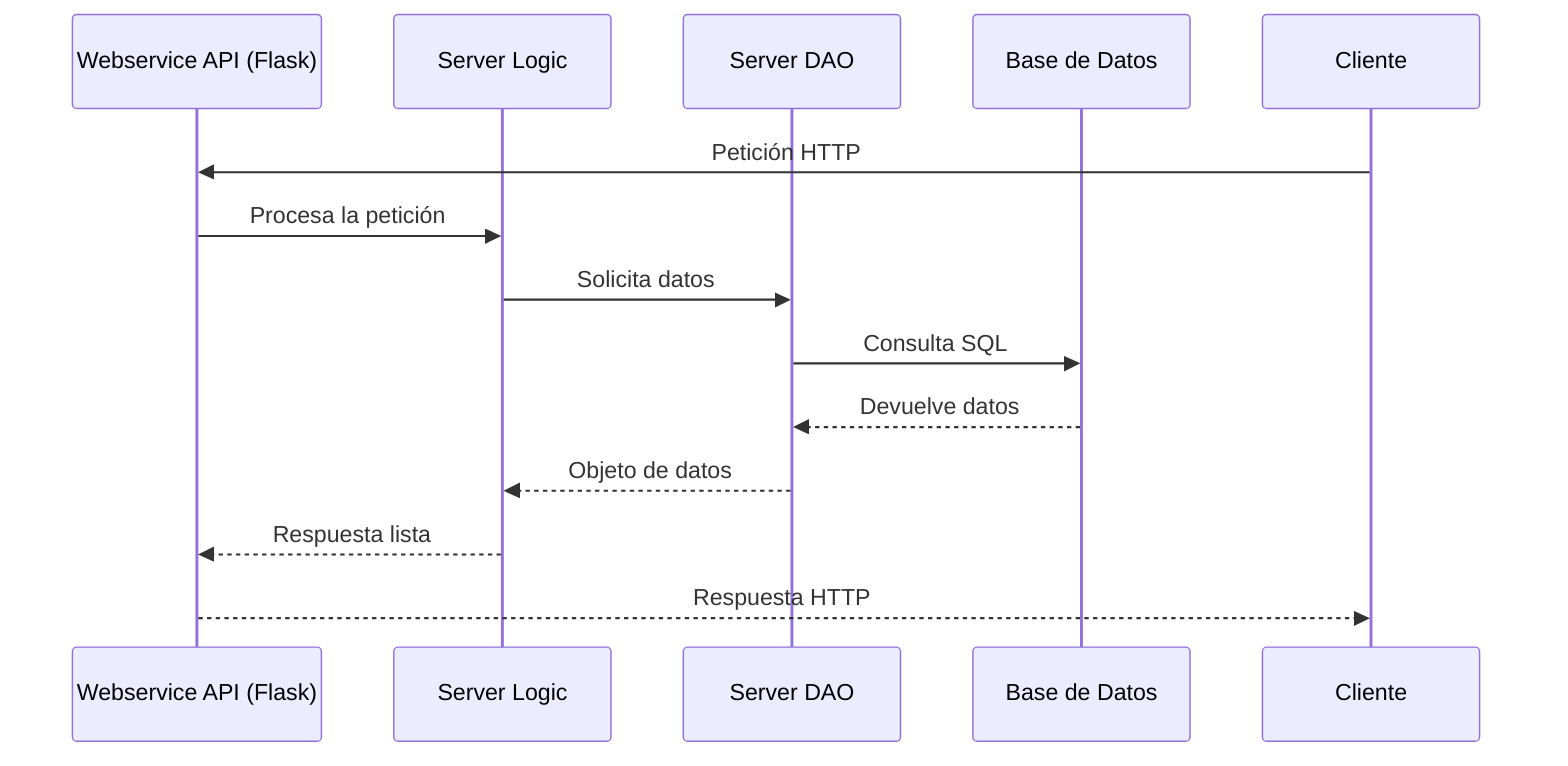 sequenceDiagram
    participant WebAPI as Webservice API (Flask)
    participant ServerLogic as Server Logic
    participant DAO as Server DAO
    participant DB as Base de Datos

    Cliente->>WebAPI: Petición HTTP
    WebAPI->>ServerLogic: Procesa la petición
    ServerLogic->>DAO: Solicita datos
    DAO->>DB: Consulta SQL
    DB-->>DAO: Devuelve datos
    DAO-->>ServerLogic: Objeto de datos
    ServerLogic-->>WebAPI: Respuesta lista
    WebAPI-->>Cliente: Respuesta HTTP